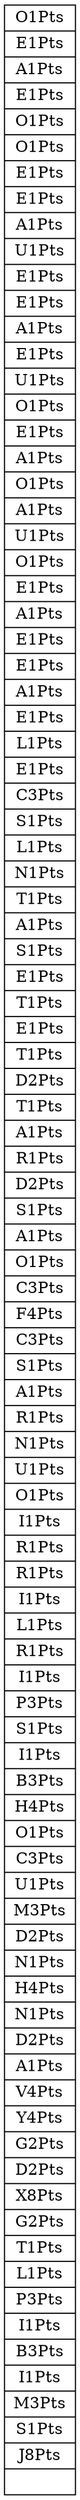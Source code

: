 digraph G { 
node1 [shape=record, label = "{ O1Pts|E1Pts|A1Pts|E1Pts|O1Pts|O1Pts|E1Pts|E1Pts|A1Pts|U1Pts|E1Pts|E1Pts|A1Pts|E1Pts|U1Pts|O1Pts|E1Pts|A1Pts|O1Pts|A1Pts|U1Pts|O1Pts|E1Pts|A1Pts|E1Pts|E1Pts|A1Pts|E1Pts|L1Pts|E1Pts|C3Pts|S1Pts|L1Pts|N1Pts|T1Pts|A1Pts|S1Pts|E1Pts|T1Pts|E1Pts|T1Pts|D2Pts|T1Pts|A1Pts|R1Pts|D2Pts|S1Pts|A1Pts|O1Pts|C3Pts|F4Pts|C3Pts|S1Pts|A1Pts|R1Pts|N1Pts|U1Pts|O1Pts|I1Pts|R1Pts|R1Pts|I1Pts|L1Pts|R1Pts|I1Pts|P3Pts|S1Pts|I1Pts|B3Pts|H4Pts|O1Pts|C3Pts|U1Pts|M3Pts|D2Pts|N1Pts|H4Pts|N1Pts|D2Pts|A1Pts|V4Pts|Y4Pts|G2Pts|D2Pts|X8Pts|G2Pts|T1Pts|L1Pts|P3Pts|I1Pts|B3Pts|I1Pts|M3Pts|S1Pts|J8Pts|}"]
}